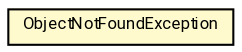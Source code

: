 #!/usr/local/bin/dot
#
# Class diagram 
# Generated by UMLGraph version R5_7_2-60-g0e99a6 (http://www.spinellis.gr/umlgraph/)
#

digraph G {
	graph [fontnames="svg"]
	edge [fontname="Roboto",fontsize=7,labelfontname="Roboto",labelfontsize=7,color="black"];
	node [fontname="Roboto",fontcolor="black",fontsize=8,shape=plaintext,margin=0,width=0,height=0];
	nodesep=0.15;
	ranksep=0.25;
	rankdir=LR;
	// de.lmu.ifi.dbs.elki.database.datastore.ObjectNotFoundException
	c7638954 [label=<<table title="de.lmu.ifi.dbs.elki.database.datastore.ObjectNotFoundException" border="0" cellborder="1" cellspacing="0" cellpadding="2" bgcolor="lemonChiffon" href="ObjectNotFoundException.html" target="_parent">
		<tr><td><table border="0" cellspacing="0" cellpadding="1">
		<tr><td align="center" balign="center"> <font face="Roboto">ObjectNotFoundException</font> </td></tr>
		</table></td></tr>
		</table>>, URL="ObjectNotFoundException.html"];
}

